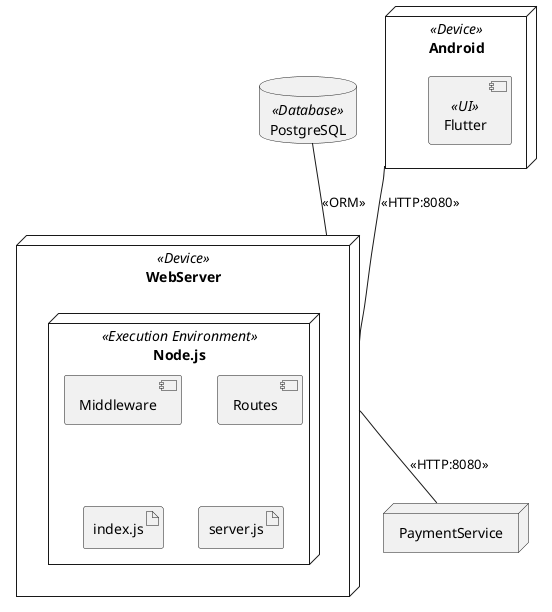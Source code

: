 @startuml DeploymentDiagram

node WebServer <<Device>> {
    node Node.js <<Execution Environment>> {
        component Middleware
        component Routes
        artifact index.js
        artifact server.js
    }
}

node Android <<Device>> {
    component Flutter <<UI>>
}

database PostgreSQL <<Database>>

node PaymentService {

}

PostgreSQL -- WebServer:<<ORM>>
Android -- WebServer :<<HTTP:8080>>
WebServer -- PaymentService : <<HTTP:8080>>

@enduml